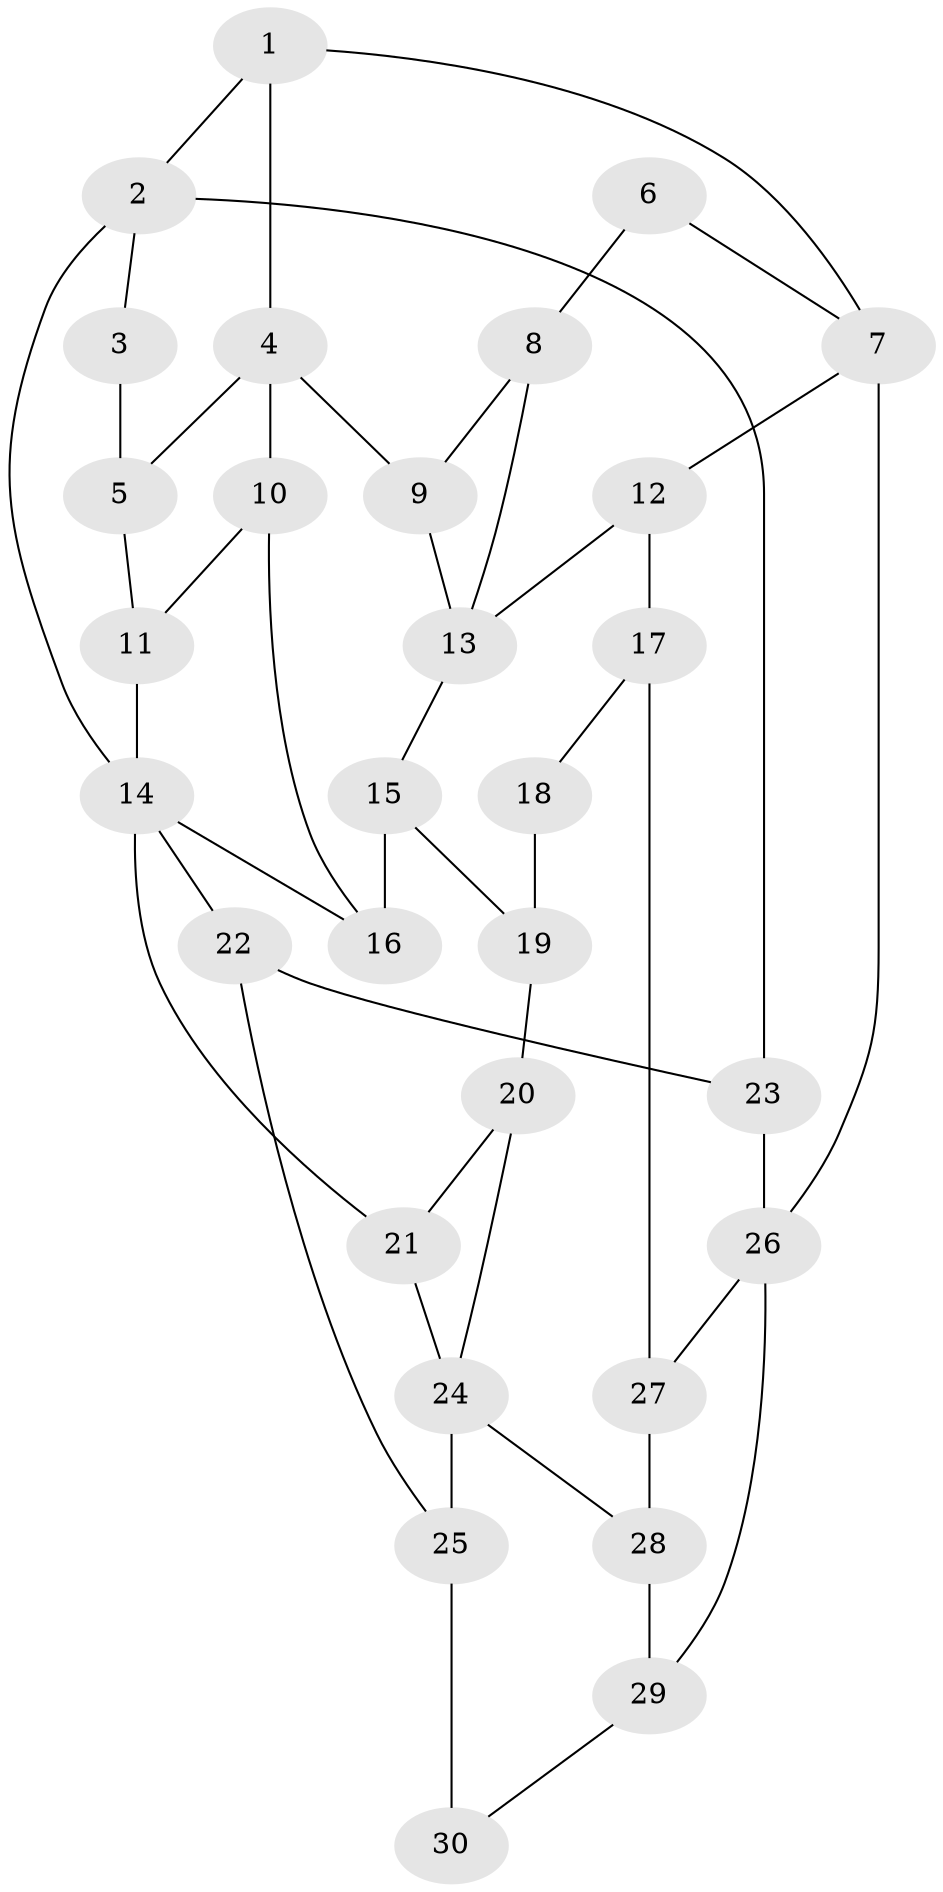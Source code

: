 // original degree distribution, {4: 0.1864406779661017, 5: 0.5932203389830508, 6: 0.1694915254237288, 3: 0.05084745762711865}
// Generated by graph-tools (version 1.1) at 2025/38/03/09/25 02:38:29]
// undirected, 30 vertices, 47 edges
graph export_dot {
graph [start="1"]
  node [color=gray90,style=filled];
  1;
  2;
  3;
  4;
  5;
  6;
  7;
  8;
  9;
  10;
  11;
  12;
  13;
  14;
  15;
  16;
  17;
  18;
  19;
  20;
  21;
  22;
  23;
  24;
  25;
  26;
  27;
  28;
  29;
  30;
  1 -- 2 [weight=1.0];
  1 -- 4 [weight=1.0];
  1 -- 7 [weight=1.0];
  2 -- 3 [weight=1.0];
  2 -- 14 [weight=1.0];
  2 -- 23 [weight=1.0];
  3 -- 5 [weight=1.0];
  4 -- 5 [weight=1.0];
  4 -- 9 [weight=1.0];
  4 -- 10 [weight=1.0];
  5 -- 11 [weight=1.0];
  6 -- 7 [weight=1.0];
  6 -- 8 [weight=1.0];
  7 -- 12 [weight=1.0];
  7 -- 26 [weight=1.0];
  8 -- 9 [weight=1.0];
  8 -- 13 [weight=1.0];
  9 -- 13 [weight=1.0];
  10 -- 11 [weight=1.0];
  10 -- 16 [weight=1.0];
  11 -- 14 [weight=1.0];
  12 -- 13 [weight=2.0];
  12 -- 17 [weight=2.0];
  13 -- 15 [weight=2.0];
  14 -- 16 [weight=1.0];
  14 -- 21 [weight=1.0];
  14 -- 22 [weight=1.0];
  15 -- 16 [weight=1.0];
  15 -- 19 [weight=2.0];
  17 -- 18 [weight=2.0];
  17 -- 27 [weight=2.0];
  18 -- 19 [weight=2.0];
  19 -- 20 [weight=1.0];
  20 -- 21 [weight=1.0];
  20 -- 24 [weight=1.0];
  21 -- 24 [weight=1.0];
  22 -- 23 [weight=2.0];
  22 -- 25 [weight=2.0];
  23 -- 26 [weight=1.0];
  24 -- 25 [weight=2.0];
  24 -- 28 [weight=1.0];
  25 -- 30 [weight=2.0];
  26 -- 27 [weight=1.0];
  26 -- 29 [weight=1.0];
  27 -- 28 [weight=2.0];
  28 -- 29 [weight=1.0];
  29 -- 30 [weight=1.0];
}
